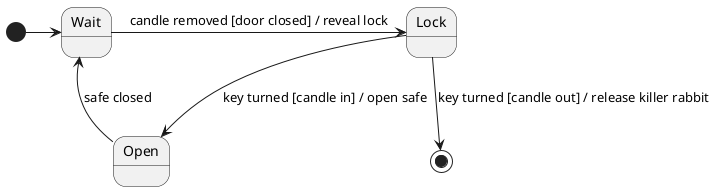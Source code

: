 @startuml

[*] -> Wait
Wait -> Lock : candle removed [door closed] / reveal lock
Lock --> Open : key turned [candle in] / open safe
Open --> Wait : safe closed
Lock --> [*] : key turned [candle out] / release killer rabbit

@enduml